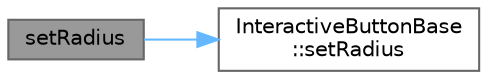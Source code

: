 digraph "setRadius"
{
 // LATEX_PDF_SIZE
  bgcolor="transparent";
  edge [fontname=Helvetica,fontsize=10,labelfontname=Helvetica,labelfontsize=10];
  node [fontname=Helvetica,fontsize=10,shape=box,height=0.2,width=0.4];
  rankdir="LR";
  Node1 [id="Node000001",label="setRadius",height=0.2,width=0.4,color="gray40", fillcolor="grey60", style="filled", fontcolor="black",tooltip="设置按钮的圆角半径"];
  Node1 -> Node2 [id="edge1_Node000001_Node000002",color="steelblue1",style="solid",tooltip=" "];
  Node2 [id="Node000002",label="InteractiveButtonBase\l::setRadius",height=0.2,width=0.4,color="grey40", fillcolor="white", style="filled",URL="$class_interactive_button_base.html#a3ab7a66530eda0ea9d26faf911054e15",tooltip="设置圆角半径"];
}
